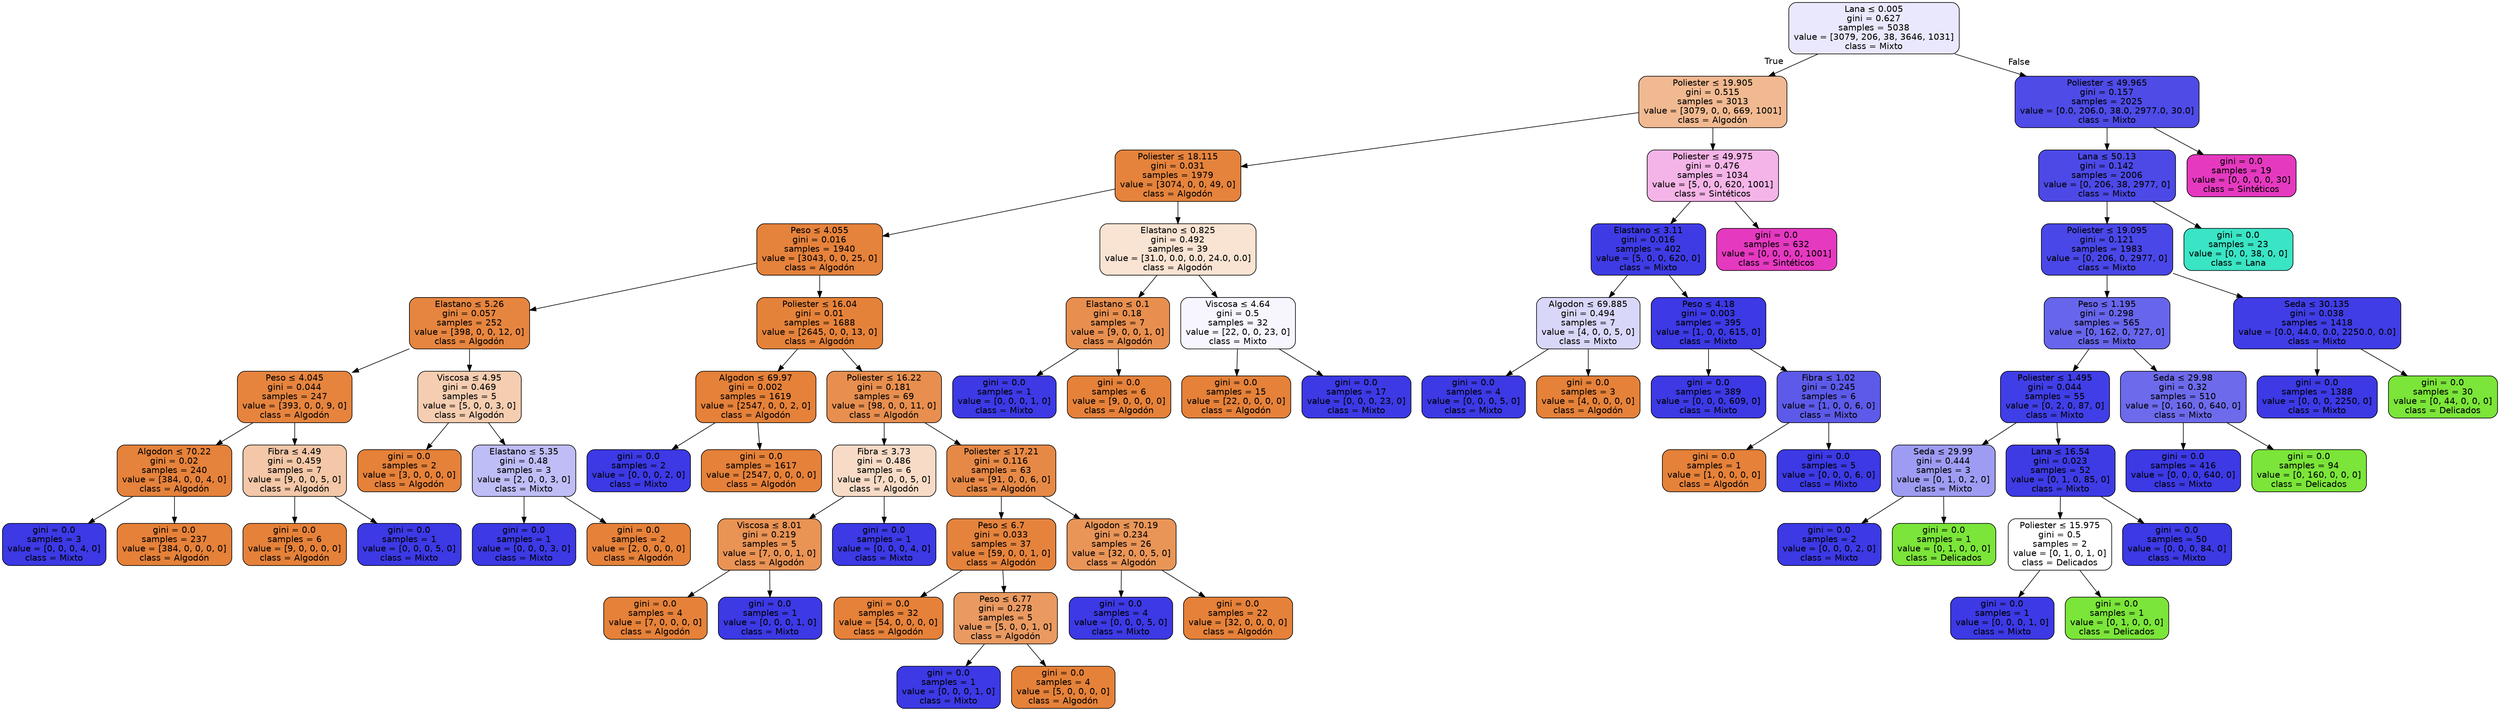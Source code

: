 digraph Tree {
node [shape=box, style="filled, rounded", color="black", fontname="helvetica"] ;
edge [fontname="helvetica"] ;
0 [label=<Lana &le; 0.005<br/>gini = 0.627<br/>samples = 5038<br/>value = [3079, 206, 38, 3646, 1031]<br/>class = Mixto>, fillcolor="#e9e8fc"] ;
1 [label=<Poliester &le; 19.905<br/>gini = 0.515<br/>samples = 3013<br/>value = [3079, 0, 0, 669, 1001]<br/>class = Algodón>, fillcolor="#f1b991"] ;
0 -> 1 [labeldistance=2.5, labelangle=45, headlabel="True"] ;
2 [label=<Poliester &le; 18.115<br/>gini = 0.031<br/>samples = 1979<br/>value = [3074, 0, 0, 49, 0]<br/>class = Algodón>, fillcolor="#e5833c"] ;
1 -> 2 ;
3 [label=<Peso &le; 4.055<br/>gini = 0.016<br/>samples = 1940<br/>value = [3043, 0, 0, 25, 0]<br/>class = Algodón>, fillcolor="#e5823b"] ;
2 -> 3 ;
4 [label=<Elastano &le; 5.26<br/>gini = 0.057<br/>samples = 252<br/>value = [398, 0, 0, 12, 0]<br/>class = Algodón>, fillcolor="#e6853f"] ;
3 -> 4 ;
5 [label=<Peso &le; 4.045<br/>gini = 0.044<br/>samples = 247<br/>value = [393, 0, 0, 9, 0]<br/>class = Algodón>, fillcolor="#e6843e"] ;
4 -> 5 ;
6 [label=<Algodon &le; 70.22<br/>gini = 0.02<br/>samples = 240<br/>value = [384, 0, 0, 4, 0]<br/>class = Algodón>, fillcolor="#e5823b"] ;
5 -> 6 ;
7 [label=<gini = 0.0<br/>samples = 3<br/>value = [0, 0, 0, 4, 0]<br/>class = Mixto>, fillcolor="#3c39e5"] ;
6 -> 7 ;
8 [label=<gini = 0.0<br/>samples = 237<br/>value = [384, 0, 0, 0, 0]<br/>class = Algodón>, fillcolor="#e58139"] ;
6 -> 8 ;
9 [label=<Fibra &le; 4.49<br/>gini = 0.459<br/>samples = 7<br/>value = [9, 0, 0, 5, 0]<br/>class = Algodón>, fillcolor="#f3c7a7"] ;
5 -> 9 ;
10 [label=<gini = 0.0<br/>samples = 6<br/>value = [9, 0, 0, 0, 0]<br/>class = Algodón>, fillcolor="#e58139"] ;
9 -> 10 ;
11 [label=<gini = 0.0<br/>samples = 1<br/>value = [0, 0, 0, 5, 0]<br/>class = Mixto>, fillcolor="#3c39e5"] ;
9 -> 11 ;
12 [label=<Viscosa &le; 4.95<br/>gini = 0.469<br/>samples = 5<br/>value = [5, 0, 0, 3, 0]<br/>class = Algodón>, fillcolor="#f5cdb0"] ;
4 -> 12 ;
13 [label=<gini = 0.0<br/>samples = 2<br/>value = [3, 0, 0, 0, 0]<br/>class = Algodón>, fillcolor="#e58139"] ;
12 -> 13 ;
14 [label=<Elastano &le; 5.35<br/>gini = 0.48<br/>samples = 3<br/>value = [2, 0, 0, 3, 0]<br/>class = Mixto>, fillcolor="#bebdf6"] ;
12 -> 14 ;
15 [label=<gini = 0.0<br/>samples = 1<br/>value = [0, 0, 0, 3, 0]<br/>class = Mixto>, fillcolor="#3c39e5"] ;
14 -> 15 ;
16 [label=<gini = 0.0<br/>samples = 2<br/>value = [2, 0, 0, 0, 0]<br/>class = Algodón>, fillcolor="#e58139"] ;
14 -> 16 ;
17 [label=<Poliester &le; 16.04<br/>gini = 0.01<br/>samples = 1688<br/>value = [2645, 0, 0, 13, 0]<br/>class = Algodón>, fillcolor="#e5823a"] ;
3 -> 17 ;
18 [label=<Algodon &le; 69.97<br/>gini = 0.002<br/>samples = 1619<br/>value = [2547, 0, 0, 2, 0]<br/>class = Algodón>, fillcolor="#e58139"] ;
17 -> 18 ;
19 [label=<gini = 0.0<br/>samples = 2<br/>value = [0, 0, 0, 2, 0]<br/>class = Mixto>, fillcolor="#3c39e5"] ;
18 -> 19 ;
20 [label=<gini = 0.0<br/>samples = 1617<br/>value = [2547, 0, 0, 0, 0]<br/>class = Algodón>, fillcolor="#e58139"] ;
18 -> 20 ;
21 [label=<Poliester &le; 16.22<br/>gini = 0.181<br/>samples = 69<br/>value = [98, 0, 0, 11, 0]<br/>class = Algodón>, fillcolor="#e88f4f"] ;
17 -> 21 ;
22 [label=<Fibra &le; 3.73<br/>gini = 0.486<br/>samples = 6<br/>value = [7, 0, 0, 5, 0]<br/>class = Algodón>, fillcolor="#f8dbc6"] ;
21 -> 22 ;
23 [label=<Viscosa &le; 8.01<br/>gini = 0.219<br/>samples = 5<br/>value = [7, 0, 0, 1, 0]<br/>class = Algodón>, fillcolor="#e99355"] ;
22 -> 23 ;
24 [label=<gini = 0.0<br/>samples = 4<br/>value = [7, 0, 0, 0, 0]<br/>class = Algodón>, fillcolor="#e58139"] ;
23 -> 24 ;
25 [label=<gini = 0.0<br/>samples = 1<br/>value = [0, 0, 0, 1, 0]<br/>class = Mixto>, fillcolor="#3c39e5"] ;
23 -> 25 ;
26 [label=<gini = 0.0<br/>samples = 1<br/>value = [0, 0, 0, 4, 0]<br/>class = Mixto>, fillcolor="#3c39e5"] ;
22 -> 26 ;
27 [label=<Poliester &le; 17.21<br/>gini = 0.116<br/>samples = 63<br/>value = [91, 0, 0, 6, 0]<br/>class = Algodón>, fillcolor="#e78946"] ;
21 -> 27 ;
28 [label=<Peso &le; 6.7<br/>gini = 0.033<br/>samples = 37<br/>value = [59, 0, 0, 1, 0]<br/>class = Algodón>, fillcolor="#e5833c"] ;
27 -> 28 ;
29 [label=<gini = 0.0<br/>samples = 32<br/>value = [54, 0, 0, 0, 0]<br/>class = Algodón>, fillcolor="#e58139"] ;
28 -> 29 ;
30 [label=<Peso &le; 6.77<br/>gini = 0.278<br/>samples = 5<br/>value = [5, 0, 0, 1, 0]<br/>class = Algodón>, fillcolor="#ea9a61"] ;
28 -> 30 ;
31 [label=<gini = 0.0<br/>samples = 1<br/>value = [0, 0, 0, 1, 0]<br/>class = Mixto>, fillcolor="#3c39e5"] ;
30 -> 31 ;
32 [label=<gini = 0.0<br/>samples = 4<br/>value = [5, 0, 0, 0, 0]<br/>class = Algodón>, fillcolor="#e58139"] ;
30 -> 32 ;
33 [label=<Algodon &le; 70.19<br/>gini = 0.234<br/>samples = 26<br/>value = [32, 0, 0, 5, 0]<br/>class = Algodón>, fillcolor="#e99558"] ;
27 -> 33 ;
34 [label=<gini = 0.0<br/>samples = 4<br/>value = [0, 0, 0, 5, 0]<br/>class = Mixto>, fillcolor="#3c39e5"] ;
33 -> 34 ;
35 [label=<gini = 0.0<br/>samples = 22<br/>value = [32, 0, 0, 0, 0]<br/>class = Algodón>, fillcolor="#e58139"] ;
33 -> 35 ;
36 [label=<Elastano &le; 0.825<br/>gini = 0.492<br/>samples = 39<br/>value = [31.0, 0.0, 0.0, 24.0, 0.0]<br/>class = Algodón>, fillcolor="#f9e3d2"] ;
2 -> 36 ;
37 [label=<Elastano &le; 0.1<br/>gini = 0.18<br/>samples = 7<br/>value = [9, 0, 0, 1, 0]<br/>class = Algodón>, fillcolor="#e88f4f"] ;
36 -> 37 ;
38 [label=<gini = 0.0<br/>samples = 1<br/>value = [0, 0, 0, 1, 0]<br/>class = Mixto>, fillcolor="#3c39e5"] ;
37 -> 38 ;
39 [label=<gini = 0.0<br/>samples = 6<br/>value = [9, 0, 0, 0, 0]<br/>class = Algodón>, fillcolor="#e58139"] ;
37 -> 39 ;
40 [label=<Viscosa &le; 4.64<br/>gini = 0.5<br/>samples = 32<br/>value = [22, 0, 0, 23, 0]<br/>class = Mixto>, fillcolor="#f7f6fe"] ;
36 -> 40 ;
41 [label=<gini = 0.0<br/>samples = 15<br/>value = [22, 0, 0, 0, 0]<br/>class = Algodón>, fillcolor="#e58139"] ;
40 -> 41 ;
42 [label=<gini = 0.0<br/>samples = 17<br/>value = [0, 0, 0, 23, 0]<br/>class = Mixto>, fillcolor="#3c39e5"] ;
40 -> 42 ;
43 [label=<Poliester &le; 49.975<br/>gini = 0.476<br/>samples = 1034<br/>value = [5, 0, 0, 620, 1001]<br/>class = Sintéticos>, fillcolor="#f5b4e7"] ;
1 -> 43 ;
44 [label=<Elastano &le; 3.11<br/>gini = 0.016<br/>samples = 402<br/>value = [5, 0, 0, 620, 0]<br/>class = Mixto>, fillcolor="#3e3be5"] ;
43 -> 44 ;
45 [label=<Algodon &le; 69.885<br/>gini = 0.494<br/>samples = 7<br/>value = [4, 0, 0, 5, 0]<br/>class = Mixto>, fillcolor="#d8d7fa"] ;
44 -> 45 ;
46 [label=<gini = 0.0<br/>samples = 4<br/>value = [0, 0, 0, 5, 0]<br/>class = Mixto>, fillcolor="#3c39e5"] ;
45 -> 46 ;
47 [label=<gini = 0.0<br/>samples = 3<br/>value = [4, 0, 0, 0, 0]<br/>class = Algodón>, fillcolor="#e58139"] ;
45 -> 47 ;
48 [label=<Peso &le; 4.18<br/>gini = 0.003<br/>samples = 395<br/>value = [1, 0, 0, 615, 0]<br/>class = Mixto>, fillcolor="#3c39e5"] ;
44 -> 48 ;
49 [label=<gini = 0.0<br/>samples = 389<br/>value = [0, 0, 0, 609, 0]<br/>class = Mixto>, fillcolor="#3c39e5"] ;
48 -> 49 ;
50 [label=<Fibra &le; 1.02<br/>gini = 0.245<br/>samples = 6<br/>value = [1, 0, 0, 6, 0]<br/>class = Mixto>, fillcolor="#5d5ae9"] ;
48 -> 50 ;
51 [label=<gini = 0.0<br/>samples = 1<br/>value = [1, 0, 0, 0, 0]<br/>class = Algodón>, fillcolor="#e58139"] ;
50 -> 51 ;
52 [label=<gini = 0.0<br/>samples = 5<br/>value = [0, 0, 0, 6, 0]<br/>class = Mixto>, fillcolor="#3c39e5"] ;
50 -> 52 ;
53 [label=<gini = 0.0<br/>samples = 632<br/>value = [0, 0, 0, 0, 1001]<br/>class = Sintéticos>, fillcolor="#e539c0"] ;
43 -> 53 ;
54 [label=<Poliester &le; 49.965<br/>gini = 0.157<br/>samples = 2025<br/>value = [0.0, 206.0, 38.0, 2977.0, 30.0]<br/>class = Mixto>, fillcolor="#4e4be7"] ;
0 -> 54 [labeldistance=2.5, labelangle=-45, headlabel="False"] ;
55 [label=<Lana &le; 50.13<br/>gini = 0.142<br/>samples = 2006<br/>value = [0, 206, 38, 2977, 0]<br/>class = Mixto>, fillcolor="#4c49e7"] ;
54 -> 55 ;
56 [label=<Poliester &le; 19.095<br/>gini = 0.121<br/>samples = 1983<br/>value = [0, 206, 0, 2977, 0]<br/>class = Mixto>, fillcolor="#4947e7"] ;
55 -> 56 ;
57 [label=<Peso &le; 1.195<br/>gini = 0.298<br/>samples = 565<br/>value = [0, 162, 0, 727, 0]<br/>class = Mixto>, fillcolor="#6765eb"] ;
56 -> 57 ;
58 [label=<Poliester &le; 1.495<br/>gini = 0.044<br/>samples = 55<br/>value = [0, 2, 0, 87, 0]<br/>class = Mixto>, fillcolor="#403ee6"] ;
57 -> 58 ;
59 [label=<Seda &le; 29.99<br/>gini = 0.444<br/>samples = 3<br/>value = [0, 1, 0, 2, 0]<br/>class = Mixto>, fillcolor="#9e9cf2"] ;
58 -> 59 ;
60 [label=<gini = 0.0<br/>samples = 2<br/>value = [0, 0, 0, 2, 0]<br/>class = Mixto>, fillcolor="#3c39e5"] ;
59 -> 60 ;
61 [label=<gini = 0.0<br/>samples = 1<br/>value = [0, 1, 0, 0, 0]<br/>class = Delicados>, fillcolor="#7be539"] ;
59 -> 61 ;
62 [label=<Lana &le; 16.54<br/>gini = 0.023<br/>samples = 52<br/>value = [0, 1, 0, 85, 0]<br/>class = Mixto>, fillcolor="#3e3be5"] ;
58 -> 62 ;
63 [label=<Poliester &le; 15.975<br/>gini = 0.5<br/>samples = 2<br/>value = [0, 1, 0, 1, 0]<br/>class = Delicados>, fillcolor="#ffffff"] ;
62 -> 63 ;
64 [label=<gini = 0.0<br/>samples = 1<br/>value = [0, 0, 0, 1, 0]<br/>class = Mixto>, fillcolor="#3c39e5"] ;
63 -> 64 ;
65 [label=<gini = 0.0<br/>samples = 1<br/>value = [0, 1, 0, 0, 0]<br/>class = Delicados>, fillcolor="#7be539"] ;
63 -> 65 ;
66 [label=<gini = 0.0<br/>samples = 50<br/>value = [0, 0, 0, 84, 0]<br/>class = Mixto>, fillcolor="#3c39e5"] ;
62 -> 66 ;
67 [label=<Seda &le; 29.98<br/>gini = 0.32<br/>samples = 510<br/>value = [0, 160, 0, 640, 0]<br/>class = Mixto>, fillcolor="#6d6aec"] ;
57 -> 67 ;
68 [label=<gini = 0.0<br/>samples = 416<br/>value = [0, 0, 0, 640, 0]<br/>class = Mixto>, fillcolor="#3c39e5"] ;
67 -> 68 ;
69 [label=<gini = 0.0<br/>samples = 94<br/>value = [0, 160, 0, 0, 0]<br/>class = Delicados>, fillcolor="#7be539"] ;
67 -> 69 ;
70 [label=<Seda &le; 30.135<br/>gini = 0.038<br/>samples = 1418<br/>value = [0.0, 44.0, 0.0, 2250.0, 0.0]<br/>class = Mixto>, fillcolor="#403de6"] ;
56 -> 70 ;
71 [label=<gini = 0.0<br/>samples = 1388<br/>value = [0, 0, 0, 2250, 0]<br/>class = Mixto>, fillcolor="#3c39e5"] ;
70 -> 71 ;
72 [label=<gini = 0.0<br/>samples = 30<br/>value = [0, 44, 0, 0, 0]<br/>class = Delicados>, fillcolor="#7be539"] ;
70 -> 72 ;
73 [label=<gini = 0.0<br/>samples = 23<br/>value = [0, 0, 38, 0, 0]<br/>class = Lana>, fillcolor="#39e5c5"] ;
55 -> 73 ;
74 [label=<gini = 0.0<br/>samples = 19<br/>value = [0, 0, 0, 0, 30]<br/>class = Sintéticos>, fillcolor="#e539c0"] ;
54 -> 74 ;
}